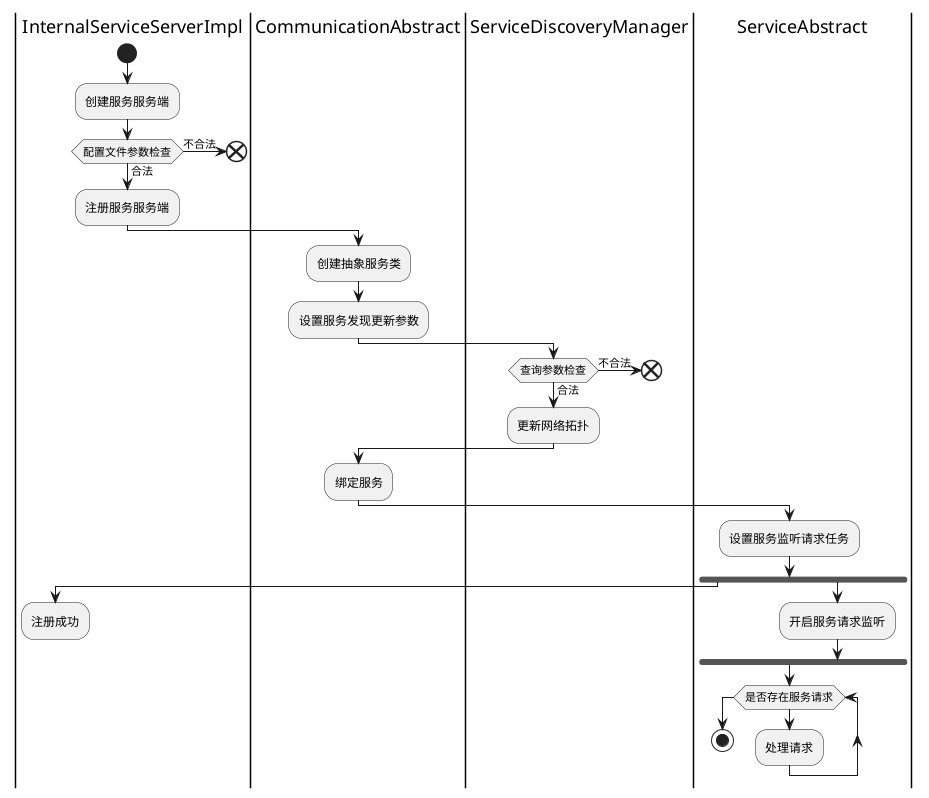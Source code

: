 @startuml
|InternalServiceServerImpl|
start
:创建服务服务端;
if (配置文件参数检查) is (合法) then
:注册服务服务端;
else (不合法)
end
endif

|CommunicationAbstract|
:创建抽象服务类;
:设置服务发现更新参数;
|ServiceDiscoveryManager|
if (查询参数检查) is (合法) then
:更新网络拓扑;
else (不合法)
end
endif

|CommunicationAbstract|
:绑定服务;
|ServiceAbstract|
:设置服务监听请求任务;
fork
|InternalServiceServerImpl|
:注册成功;
detach
fork again
|ServiceAbstract|
:开启服务请求监听;
end fork
|ServiceAbstract|
while (是否存在服务请求)
    :处理请求;
endwhile
stop
@enduml

